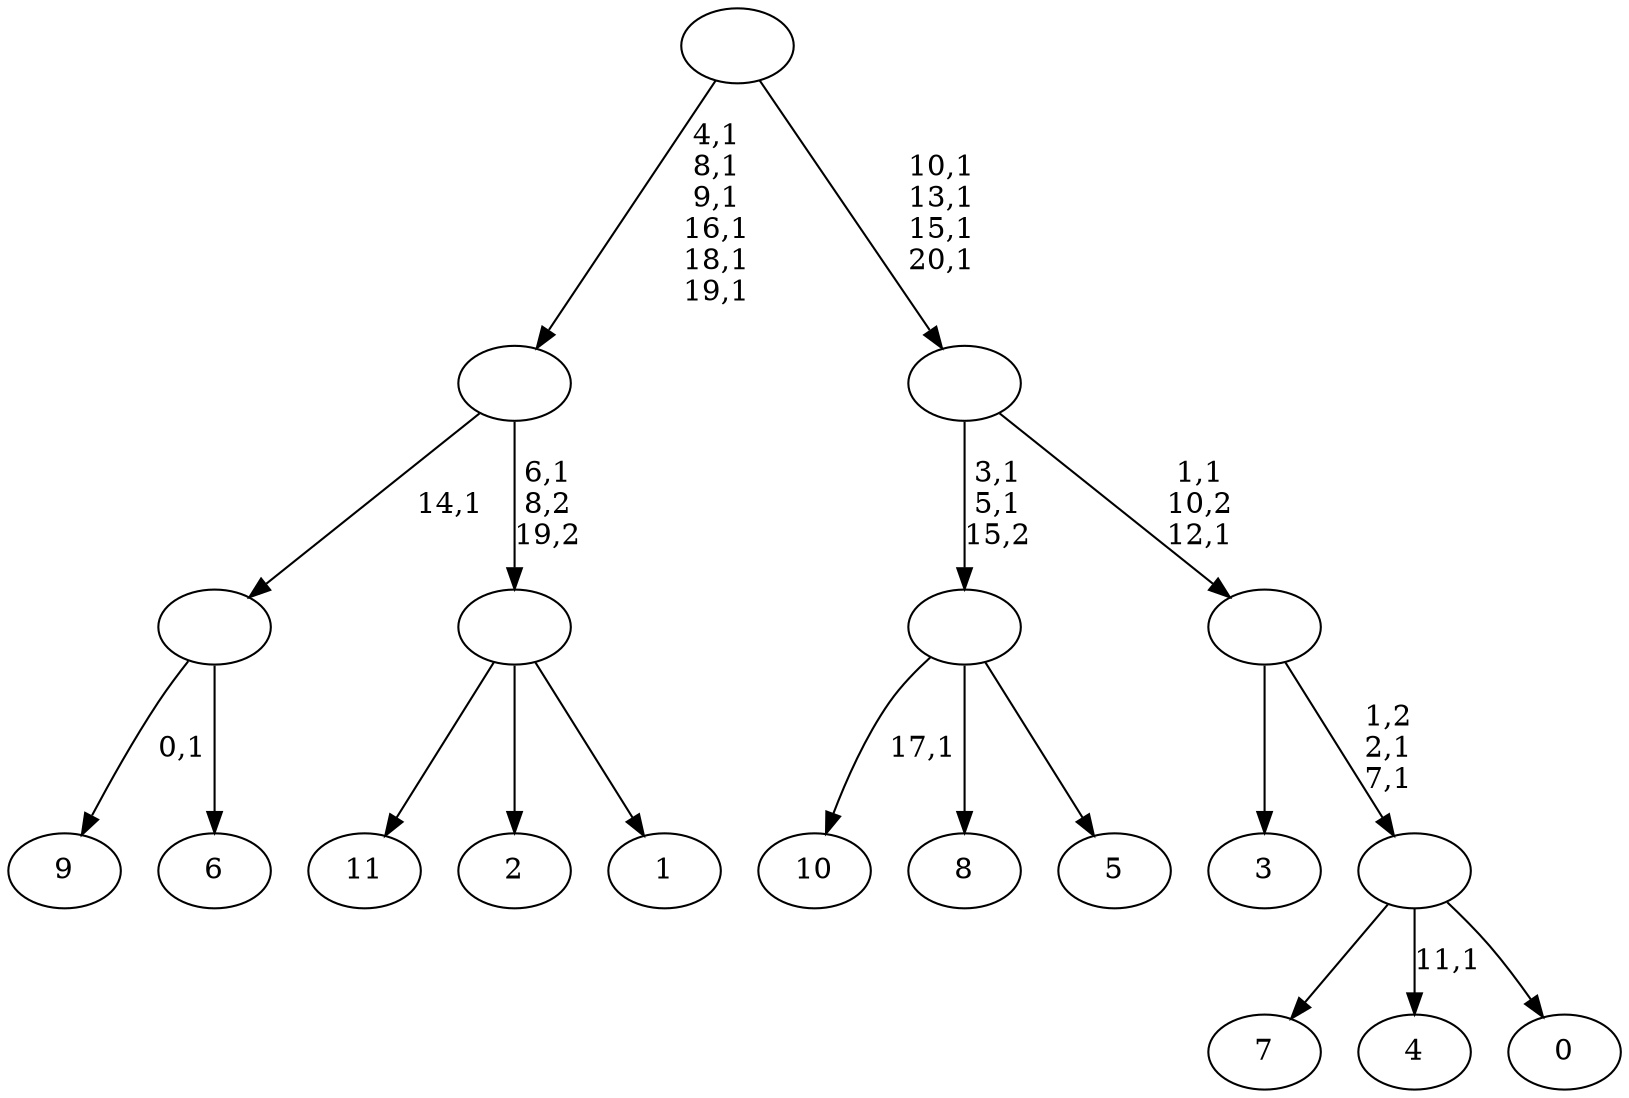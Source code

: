 digraph T {
	33 [label="11"]
	32 [label="10"]
	30 [label="9"]
	28 [label="8"]
	27 [label="7"]
	26 [label="6"]
	25 [label=""]
	24 [label="5"]
	23 [label=""]
	21 [label="4"]
	19 [label="3"]
	18 [label="2"]
	17 [label="1"]
	16 [label=""]
	15 [label=""]
	9 [label="0"]
	8 [label=""]
	6 [label=""]
	4 [label=""]
	0 [label=""]
	25 -> 30 [label="0,1"]
	25 -> 26 [label=""]
	23 -> 32 [label="17,1"]
	23 -> 28 [label=""]
	23 -> 24 [label=""]
	16 -> 33 [label=""]
	16 -> 18 [label=""]
	16 -> 17 [label=""]
	15 -> 25 [label="14,1"]
	15 -> 16 [label="6,1\n8,2\n19,2"]
	8 -> 21 [label="11,1"]
	8 -> 27 [label=""]
	8 -> 9 [label=""]
	6 -> 8 [label="1,2\n2,1\n7,1"]
	6 -> 19 [label=""]
	4 -> 6 [label="1,1\n10,2\n12,1"]
	4 -> 23 [label="3,1\n5,1\n15,2"]
	0 -> 4 [label="10,1\n13,1\n15,1\n20,1"]
	0 -> 15 [label="4,1\n8,1\n9,1\n16,1\n18,1\n19,1"]
}
